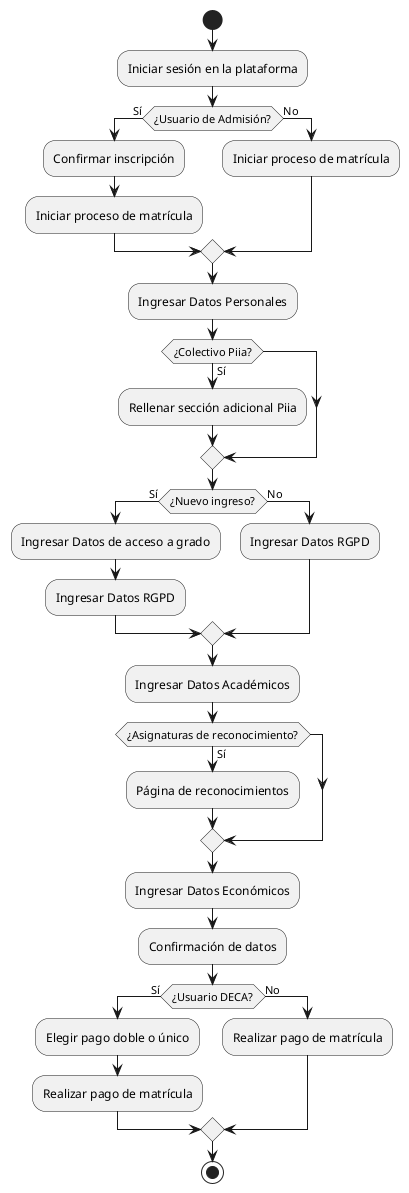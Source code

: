 @startuml
start
:Iniciar sesión en la plataforma;
if (¿Usuario de Admisión?) then (Sí)
  :Confirmar inscripción;
  :Iniciar proceso de matrícula;
else (No)
  :Iniciar proceso de matrícula;
endif
:Ingresar Datos Personales;
if (¿Colectivo Piia?) then (Sí)
  :Rellenar sección adicional Piia;
endif
if (¿Nuevo ingreso?) then (Sí)
  :Ingresar Datos de acceso a grado;
  :Ingresar Datos RGPD;
else (No)
  :Ingresar Datos RGPD;
endif
:Ingresar Datos Académicos;
if (¿Asignaturas de reconocimiento?) then (Sí)
  :Página de reconocimientos;
endif
:Ingresar Datos Económicos;
:Confirmación de datos;
if (¿Usuario DECA?) then (Sí)
  :Elegir pago doble o único;
  :Realizar pago de matrícula;
else (No)
  :Realizar pago de matrícula;
endif
stop
@enduml